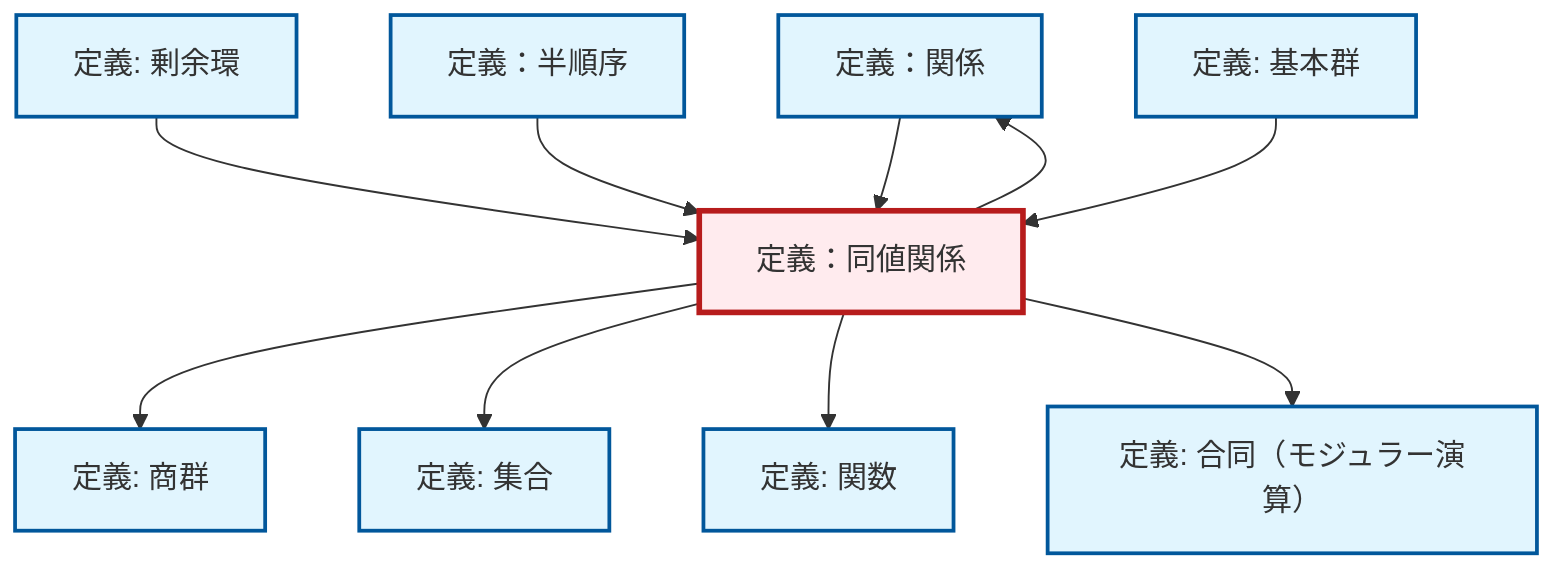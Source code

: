 graph TD
    classDef definition fill:#e1f5fe,stroke:#01579b,stroke-width:2px
    classDef theorem fill:#f3e5f5,stroke:#4a148c,stroke-width:2px
    classDef axiom fill:#fff3e0,stroke:#e65100,stroke-width:2px
    classDef example fill:#e8f5e9,stroke:#1b5e20,stroke-width:2px
    classDef current fill:#ffebee,stroke:#b71c1c,stroke-width:3px
    def-relation["定義：関係"]:::definition
    def-fundamental-group["定義: 基本群"]:::definition
    def-quotient-group["定義: 商群"]:::definition
    def-congruence["定義: 合同（モジュラー演算）"]:::definition
    def-partial-order["定義：半順序"]:::definition
    def-equivalence-relation["定義：同値関係"]:::definition
    def-function["定義: 関数"]:::definition
    def-quotient-ring["定義: 剰余環"]:::definition
    def-set["定義: 集合"]:::definition
    def-equivalence-relation --> def-quotient-group
    def-quotient-ring --> def-equivalence-relation
    def-relation --> def-equivalence-relation
    def-equivalence-relation --> def-set
    def-partial-order --> def-equivalence-relation
    def-fundamental-group --> def-equivalence-relation
    def-equivalence-relation --> def-relation
    def-equivalence-relation --> def-function
    def-equivalence-relation --> def-congruence
    class def-equivalence-relation current